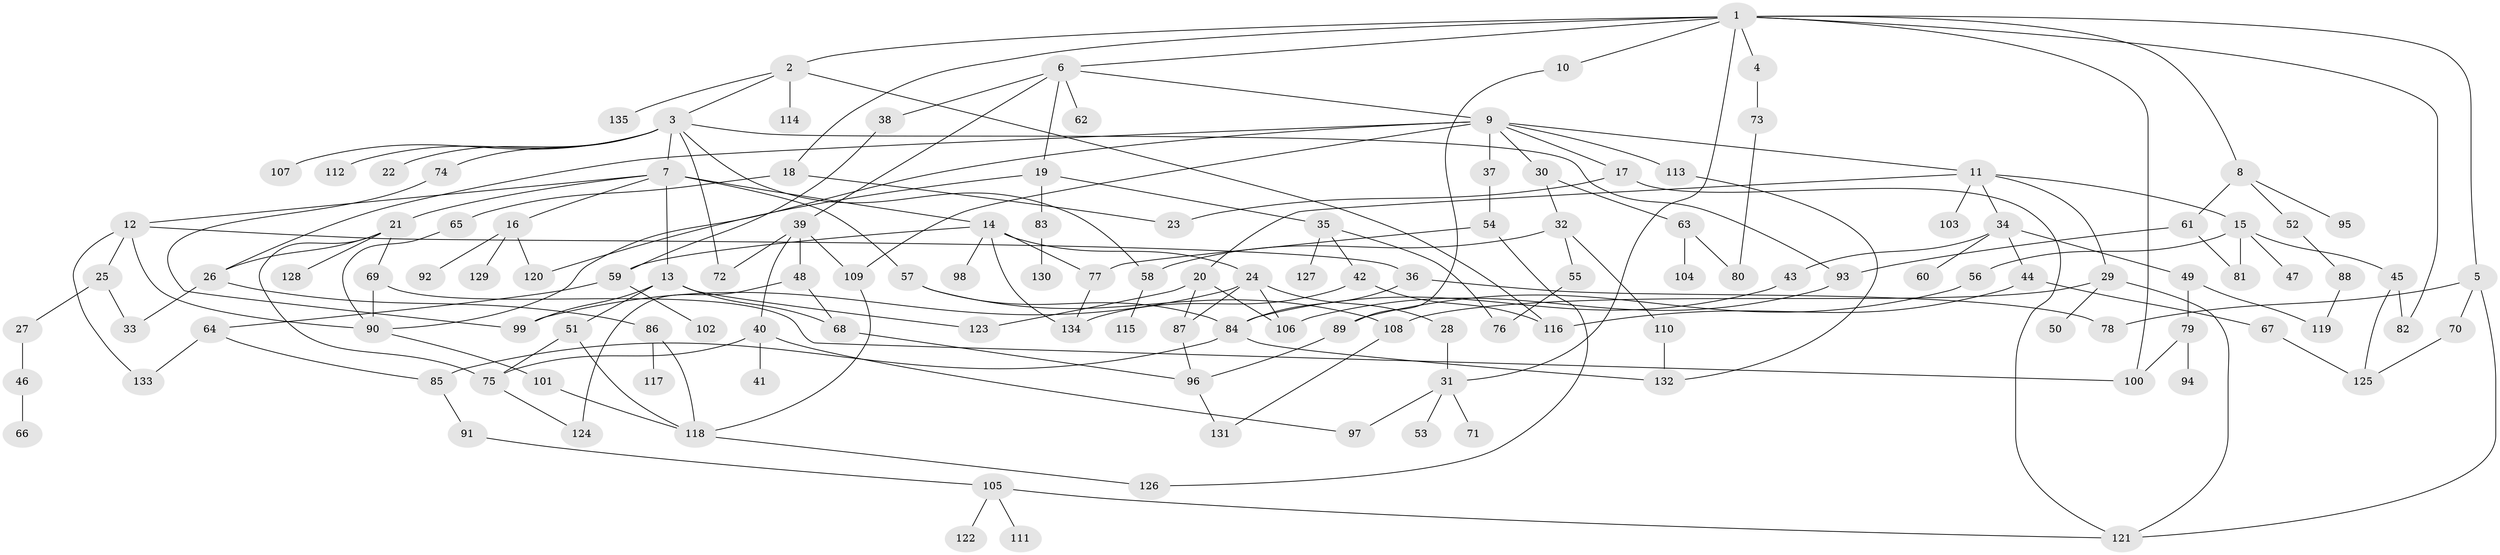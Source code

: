 // coarse degree distribution, {10: 0.022988505747126436, 4: 0.11494252873563218, 8: 0.022988505747126436, 6: 0.034482758620689655, 5: 0.11494252873563218, 7: 0.022988505747126436, 3: 0.25287356321839083, 2: 0.20689655172413793, 9: 0.011494252873563218, 1: 0.19540229885057472}
// Generated by graph-tools (version 1.1) at 2025/41/03/06/25 10:41:30]
// undirected, 135 vertices, 191 edges
graph export_dot {
graph [start="1"]
  node [color=gray90,style=filled];
  1;
  2;
  3;
  4;
  5;
  6;
  7;
  8;
  9;
  10;
  11;
  12;
  13;
  14;
  15;
  16;
  17;
  18;
  19;
  20;
  21;
  22;
  23;
  24;
  25;
  26;
  27;
  28;
  29;
  30;
  31;
  32;
  33;
  34;
  35;
  36;
  37;
  38;
  39;
  40;
  41;
  42;
  43;
  44;
  45;
  46;
  47;
  48;
  49;
  50;
  51;
  52;
  53;
  54;
  55;
  56;
  57;
  58;
  59;
  60;
  61;
  62;
  63;
  64;
  65;
  66;
  67;
  68;
  69;
  70;
  71;
  72;
  73;
  74;
  75;
  76;
  77;
  78;
  79;
  80;
  81;
  82;
  83;
  84;
  85;
  86;
  87;
  88;
  89;
  90;
  91;
  92;
  93;
  94;
  95;
  96;
  97;
  98;
  99;
  100;
  101;
  102;
  103;
  104;
  105;
  106;
  107;
  108;
  109;
  110;
  111;
  112;
  113;
  114;
  115;
  116;
  117;
  118;
  119;
  120;
  121;
  122;
  123;
  124;
  125;
  126;
  127;
  128;
  129;
  130;
  131;
  132;
  133;
  134;
  135;
  1 -- 2;
  1 -- 4;
  1 -- 5;
  1 -- 6;
  1 -- 8;
  1 -- 10;
  1 -- 18;
  1 -- 100;
  1 -- 31;
  1 -- 82;
  2 -- 3;
  2 -- 114;
  2 -- 135;
  2 -- 116;
  3 -- 7;
  3 -- 22;
  3 -- 74;
  3 -- 93;
  3 -- 107;
  3 -- 112;
  3 -- 58;
  3 -- 72;
  4 -- 73;
  5 -- 70;
  5 -- 121;
  5 -- 78;
  6 -- 9;
  6 -- 19;
  6 -- 38;
  6 -- 39;
  6 -- 62;
  7 -- 12;
  7 -- 13;
  7 -- 14;
  7 -- 16;
  7 -- 21;
  7 -- 57;
  8 -- 52;
  8 -- 61;
  8 -- 95;
  9 -- 11;
  9 -- 17;
  9 -- 30;
  9 -- 37;
  9 -- 113;
  9 -- 90;
  9 -- 26;
  9 -- 109;
  10 -- 89;
  11 -- 15;
  11 -- 20;
  11 -- 29;
  11 -- 34;
  11 -- 103;
  12 -- 25;
  12 -- 36;
  12 -- 133;
  12 -- 90;
  13 -- 51;
  13 -- 68;
  13 -- 123;
  13 -- 99;
  14 -- 24;
  14 -- 59;
  14 -- 98;
  14 -- 77;
  14 -- 134;
  15 -- 45;
  15 -- 47;
  15 -- 56;
  15 -- 81;
  16 -- 92;
  16 -- 120;
  16 -- 129;
  17 -- 23;
  17 -- 121;
  18 -- 65;
  18 -- 23;
  19 -- 35;
  19 -- 83;
  19 -- 120;
  20 -- 106;
  20 -- 123;
  20 -- 87;
  21 -- 26;
  21 -- 69;
  21 -- 128;
  21 -- 75;
  24 -- 28;
  24 -- 87;
  24 -- 106;
  24 -- 99;
  25 -- 27;
  25 -- 33;
  26 -- 33;
  26 -- 86;
  27 -- 46;
  28 -- 31;
  29 -- 50;
  29 -- 108;
  29 -- 121;
  30 -- 32;
  30 -- 63;
  31 -- 53;
  31 -- 71;
  31 -- 97;
  32 -- 55;
  32 -- 58;
  32 -- 110;
  34 -- 43;
  34 -- 44;
  34 -- 49;
  34 -- 60;
  35 -- 42;
  35 -- 127;
  35 -- 76;
  36 -- 78;
  36 -- 84;
  37 -- 54;
  38 -- 59;
  39 -- 40;
  39 -- 48;
  39 -- 72;
  39 -- 109;
  40 -- 41;
  40 -- 97;
  40 -- 75;
  42 -- 116;
  42 -- 134;
  43 -- 84;
  44 -- 67;
  44 -- 116;
  45 -- 82;
  45 -- 125;
  46 -- 66;
  48 -- 68;
  48 -- 124;
  49 -- 79;
  49 -- 119;
  51 -- 75;
  51 -- 118;
  52 -- 88;
  54 -- 77;
  54 -- 126;
  55 -- 76;
  56 -- 89;
  57 -- 84;
  57 -- 108;
  58 -- 115;
  59 -- 64;
  59 -- 102;
  61 -- 93;
  61 -- 81;
  63 -- 80;
  63 -- 104;
  64 -- 85;
  64 -- 133;
  65 -- 90;
  67 -- 125;
  68 -- 96;
  69 -- 90;
  69 -- 100;
  70 -- 125;
  73 -- 80;
  74 -- 99;
  75 -- 124;
  77 -- 134;
  79 -- 94;
  79 -- 100;
  83 -- 130;
  84 -- 132;
  84 -- 85;
  85 -- 91;
  86 -- 117;
  86 -- 118;
  87 -- 96;
  88 -- 119;
  89 -- 96;
  90 -- 101;
  91 -- 105;
  93 -- 106;
  96 -- 131;
  101 -- 118;
  105 -- 111;
  105 -- 122;
  105 -- 121;
  108 -- 131;
  109 -- 118;
  110 -- 132;
  113 -- 132;
  118 -- 126;
}
